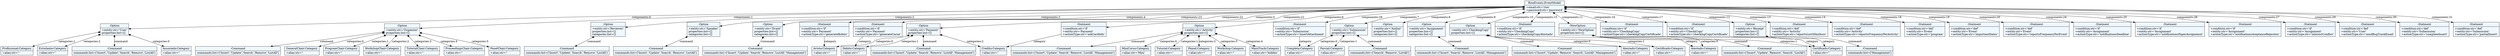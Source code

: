 
    digraph xtext {
    fontname = "Bitstream Vera Sans"
    fontsize = 8
    node[
        shape=record,
        style=filled,
        fillcolor=aliceblue
    ]
    nodesep = 0.3
    edge[dir=black,arrowtail=empty]


4516038584 -> 4515973440 [label="components:0" arrowtail=diamond dir=both]
4515973440 -> 4515973048 [label="command" arrowtail=diamond dir=both]
4515973048[label="{:Command|commands:list=['Insert','Update','Search','Remove','ListAll']\l}"]
4515973440 -> 4515972096 [label="categories:0" arrowtail=diamond dir=both]
4515972096[label="{Associado:Category|+alias:str=''\l}"]
4515973440 -> 4515971592 [label="categories:1" arrowtail=diamond dir=both]
4515971592[label="{Profissional:Category|+alias:str=''\l}"]
4515973440 -> 4515971480 [label="categories:2" arrowtail=diamond dir=both]
4515971480[label="{Estudante:Category|+alias:str=''\l}"]
4515973440[label="{:Option|+entity:str='User'\lproperties:list=[]\l}"]
4516038584 -> 4515974448 [label="components:1" arrowtail=diamond dir=both]
4515974448 -> 4515974840 [label="command" arrowtail=diamond dir=both]
4515974840[label="{:Command|commands:list=['Insert','Update','Search','Remove','ListAll']\l}"]
4515974448 -> 4516077808 [label="categories:0" arrowtail=diamond dir=both]
4516077808[label="{GeneralChair:Category|+alias:str=''\l}"]
4515974448 -> 4516078032 [label="categories:1" arrowtail=diamond dir=both]
4516078032[label="{ProgramChair:Category|+alias:str=''\l}"]
4515974448 -> 4516078144 [label="categories:2" arrowtail=diamond dir=both]
4516078144[label="{WorkshopChair:Category|+alias:str=''\l}"]
4515974448 -> 4516078200 [label="categories:3" arrowtail=diamond dir=both]
4516078200[label="{TutorialChair:Category|+alias:str=''\l}"]
4515974448 -> 4516078256 [label="categories:4" arrowtail=diamond dir=both]
4516078256[label="{ProceedingsChair:Category|+alias:str=''\l}"]
4515974448 -> 4516078312 [label="categories:5" arrowtail=diamond dir=both]
4516078312[label="{PanelChair:Category|+alias:str=''\l}"]
4515974448[label="{:Option|+entity:str='Organizer'\lproperties:list=[]\l}"]
4516038584 -> 4515972656 [label="components:2" arrowtail=diamond dir=both]
4515972656 -> 4516078368 [label="command" arrowtail=diamond dir=both]
4516078368[label="{:Command|commands:list=['Insert','Update','Search','Remove','ListAll']\l}"]
4515972656[label="{:Option|+entity:str='Reviewer'\lproperties:list=[]\lcategories:list=[]\l}"]
4516038584 -> 4516077920 [label="components:3" arrowtail=diamond dir=both]
4516077920 -> 4516078088 [label="command" arrowtail=diamond dir=both]
4516078088[label="{:Command|commands:list=['Insert','Update','Search','Remove','ListAll']\l}"]
4516077920[label="{:Option|+entity:str='Speaker'\lproperties:list=[]\lcategories:list=[]\l}"]
4516038584 -> 4516077864 [label="components:4" arrowtail=diamond dir=both]
4516077864 -> 4516078536 [label="command" arrowtail=diamond dir=both]
4516078536[label="{:Command|commands:list=['Insert','Update','Search','Remove','ListAll','Management']\l}"]
4516077864[label="{:Option|+entity:str='Event'\lproperties:list=[]\lcategories:list=[]\l}"]
4516038584 -> 4516078424 [label="components:5" arrowtail=diamond dir=both]
4516078424 -> 4516078648 [label="command" arrowtail=diamond dir=both]
4516078648[label="{:Command|commands:list=['Insert','Update','Search','Remove','ListAll','Management']\l}"]
4516078424 -> 4516078760 [label="categories:0" arrowtail=diamond dir=both]
4516078760[label="{Avista:Category|+alias:str=''\l}"]
4516078424 -> 4516078816 [label="categories:1" arrowtail=diamond dir=both]
4516078816[label="{Debito:Category|+alias:str=''\l}"]
4516078424 -> 4516078928 [label="categories:2" arrowtail=diamond dir=both]
4516078928[label="{Credito:Category|+alias:str=''\l}"]
4516078424[label="{:Option|+entity:str='Payment'\lproperties:list=[]\l}"]
4516038584 -> 4516078480 [label="components:6" arrowtail=diamond dir=both]
4516078480 -> 4516078984 [label="command" arrowtail=diamond dir=both]
4516078984[label="{:Command|commands:list=['Insert','Update','Search','Remove','ListAll','Management']\l}"]
4516078480 -> 4516078872 [label="categories:0" arrowtail=diamond dir=both]
4516078872[label="{MiniCurso:Category|+alias:str='Mini'\l}"]
4516078480 -> 4516079096 [label="categories:1" arrowtail=diamond dir=both]
4516079096[label="{Tutorial:Category|+alias:str=''\l}"]
4516078480 -> 4516079152 [label="categories:2" arrowtail=diamond dir=both]
4516079152[label="{Painel:Category|+alias:str=''\l}"]
4516078480 -> 4516079264 [label="categories:3" arrowtail=diamond dir=both]
4516079264[label="{Workshop:Category|+alias:str=''\l}"]
4516078480 -> 4516079320 [label="categories:4" arrowtail=diamond dir=both]
4516079320[label="{MainTrack:Category|+alias:str='hidden'\l}"]
4516078480[label="{:Option|+entity:str='Activity'\lproperties:list=[]\l}"]
4516038584 -> 4516078704 [label="components:7" arrowtail=diamond dir=both]
4516078704 -> 4516079376 [label="command" arrowtail=diamond dir=both]
4516079376[label="{:Command|commands:list=['Search','Remove','ListAll']\l}"]
4516078704 -> 4516079432 [label="categories:0" arrowtail=diamond dir=both]
4516079432[label="{Completa:Category|+alias:str=''\l}"]
4516078704 -> 4516079488 [label="categories:1" arrowtail=diamond dir=both]
4516079488[label="{Parcial:Category|+alias:str=''\l}"]
4516078704[label="{:Option|+entity:str='Submission'\lproperties:list=[]\l}"]
4516038584 -> 4516079040 [label="components:8" arrowtail=diamond dir=both]
4516079040[label="{:Option|+entity:str='Author'\lproperties:list=[]\lcategories:list=[]\l}"]
4516038584 -> 4516079208 [label="components:9" arrowtail=diamond dir=both]
4516079208 -> 4516079656 [label="command" arrowtail=diamond dir=both]
4516079656[label="{:Command|commands:list=['Insert','Search','Remove','ListAll','Management']\l}"]
4516079208[label="{:Option|+entity:str='Assignment'\lproperties:list=[]\lcategories:list=[]\l}"]
4516038584 -> 4516079600 [label="components:10" arrowtail=diamond dir=both]
4516079600 -> 4516079712 [label="command" arrowtail=diamond dir=both]
4516079712[label="{:Command|commands:list=['Insert','Update','Remove','Search','ListAll','Management']\l}"]
4516079600 -> 4516079824 [label="categories:0" arrowtail=diamond dir=both]
4516079824[label="{Atestado:Category|+alias:str=''\l}"]
4516079600 -> 4516079880 [label="categories:1" arrowtail=diamond dir=both]
4516079880[label="{Certificado:Category|+alias:str=''\l}"]
4516079600[label="{:Option|+entity:str='CheckingCopy'\lproperties:list=[]\l}"]
4516038584 -> 4516078592 [label="components:11" arrowtail=diamond dir=both]
4516078592 -> 4516079992 [label="command" arrowtail=diamond dir=both]
4516079992[label="{:Command|commands:list=['Insert','Update','Remove','Search','ListAll']\l}"]
4516078592 -> 4516079936 [label="categories:0" arrowtail=diamond dir=both]
4516079936[label="{Atestado:Category|+alias:str=''\l}"]
4516078592 -> 4516080104 [label="categories:1" arrowtail=diamond dir=both]
4516080104[label="{Certificado:Category|+alias:str=''\l}"]
4516078592[label="{:NewOption|+entity:str='NewOption'\lproperties:list=[]\l}"]
4516038584 -> 4516079768 [label="components:12" arrowtail=diamond dir=both]
4516079768 -> 4516080216 [label="command" arrowtail=diamond dir=both]
4516080216[label="{:Command|commands:list=['Management']\l}"]
4516079768[label="{:Option|+entity:str='Receipt'\lproperties:list=[]\lcategories:list=[]\l}"]
4516038584 -> 4516080048 [label="components:13" arrowtail=diamond dir=both]
4516080048[label="{:Statment|+condition:str='def'\l+entity:str='Activity'\l+actionType:str='reportsListOfAuthors'\l}"]
4516038584 -> 4516079544 [label="components:14" arrowtail=diamond dir=both]
4516079544[label="{:Statment|+condition:str='def'\l+entity:str='Activity'\l+actionType:str='reportsFrequencyPerActivity'\l}"]
4516038584 -> 4516080160 [label="components:15" arrowtail=diamond dir=both]
4516080160 -> 4516079936 [label="category" ]
4516080160[label="{:Statment|+condition:str='if'\l+entity:str='CheckingCopy'\l+actionType:str='checkingCopyAtestado'\l}"]
4516038584 -> 4516080328 [label="components:16" arrowtail=diamond dir=both]
4516080328 -> 4516080104 [label="category" ]
4516080328[label="{:Statment|+condition:str='if'\l+entity:str='CheckingCopy'\l+actionType:str='checkingCopyCertificado'\l}"]
4516038584 -> 4516080440 [label="components:17" arrowtail=diamond dir=both]
4516080440 -> 4516080104 [label="category" ]
4516080440[label="{:Statment|+condition:str='if'\l+entity:str='CheckiCopy'\l+actionType:str='checkingCopyCertificado'\l}"]
4516038584 -> 4516080552 [label="components:18" arrowtail=diamond dir=both]
4516080552[label="{:Statment|+condition:str='def'\l+entity:str='Event'\l+actionType:str='program'\l}"]
4516038584 -> 4516080664 [label="components:19" arrowtail=diamond dir=both]
4516080664[label="{:Statment|+condition:str='def'\l+entity:str='Event'\l+actionType:str='importantDates'\l}"]
4516038584 -> 4516080720 [label="components:20" arrowtail=diamond dir=both]
4516080720[label="{:Statment|+condition:str='def'\l+entity:str='Event'\l+actionType:str='reportsFrequencyPerEvent'\l}"]
4516038584 -> 4516080776 [label="components:21" arrowtail=diamond dir=both]
4516080776 -> 4516078928 [label="category" ]
4516080776[label="{:Statment|+condition:str='if'\l+entity:str='Payment'\l+actionType:str='askCardInfo'\l}"]
4516038584 -> 4516080832 [label="components:22" arrowtail=diamond dir=both]
4516080832 -> 4516078816 [label="category" ]
4516080832[label="{:Statment|+condition:str='if'\l+entity:str='Payment'\l+actionType:str='generateCarne'\l}"]
4516038584 -> 4516080944 [label="components:23" arrowtail=diamond dir=both]
4516080944 -> 4516078760 [label="category" ]
4516080944[label="{:Statment|+condition:str='if'\l+entity:str='Payment'\l+actionType:str='generateBoleto'\l}"]
4516038584 -> 4516081056 [label="components:24" arrowtail=diamond dir=both]
4516081056[label="{:Statment|+condition:str='if'\l+entity:str='Assignment'\l+actionType:str='notificationsDeadline'\l}"]
4516038584 -> 4516081168 [label="components:25" arrowtail=diamond dir=both]
4516081168[label="{:Statment|+condition:str='if'\l+entity:str='Assignment'\l+actionType:str='notificationsPaperAssignemnt'\l}"]
4516038584 -> 4516081224 [label="components:26" arrowtail=diamond dir=both]
4516081224[label="{:Statment|+condition:str='if'\l+entity:str='Assignment'\l+actionType:str='notificationsAceptanceRejection'\l}"]
4516038584 -> 4516081280 [label="components:27" arrowtail=diamond dir=both]
4516081280[label="{:Statment|+condition:str='if'\l+entity:str='Assignment'\l+actionType:str='interestConflict'\l}"]
4516038584 -> 4516081336 [label="components:28" arrowtail=diamond dir=both]
4516081336 -> 4516079432 [label="category" ]
4516081336[label="{:Statment|+condition:str='if'\l+entity:str='Submission'\l+actionType:str='insertAttachment'\l}"]
4516038584 -> 4516081392 [label="components:29" arrowtail=diamond dir=both]
4516081392[label="{:Statment|+condition:str='def'\l+entity:str='User'\l+actionType:str='sendBugTrackEmail'\l}"]
4516038584 -> 4516081504 [label="components:30" arrowtail=diamond dir=both]
4516081504[label="{:Statment|+condition:str='def'\l+entity:str='Submission'\l+actionType:str='completeInsert'\l}"]
4516038584 -> 4516081560 [label="components:31" arrowtail=diamond dir=both]
4516081560[label="{:Statment|+condition:str='def'\l+entity:str='Submission'\l+actionType:str='partialInsert'\l}"]
4516038584[label="{RiseEvents:EventModel|+email:str='rise'\l+password:str='password'\l}"]

}
